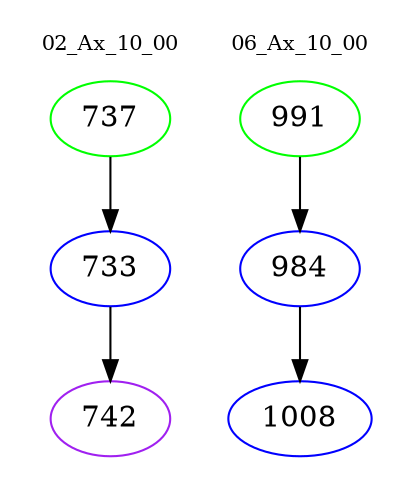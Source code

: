 digraph{
subgraph cluster_0 {
color = white
label = "02_Ax_10_00";
fontsize=10;
T0_737 [label="737", color="green"]
T0_737 -> T0_733 [color="black"]
T0_733 [label="733", color="blue"]
T0_733 -> T0_742 [color="black"]
T0_742 [label="742", color="purple"]
}
subgraph cluster_1 {
color = white
label = "06_Ax_10_00";
fontsize=10;
T1_991 [label="991", color="green"]
T1_991 -> T1_984 [color="black"]
T1_984 [label="984", color="blue"]
T1_984 -> T1_1008 [color="black"]
T1_1008 [label="1008", color="blue"]
}
}
